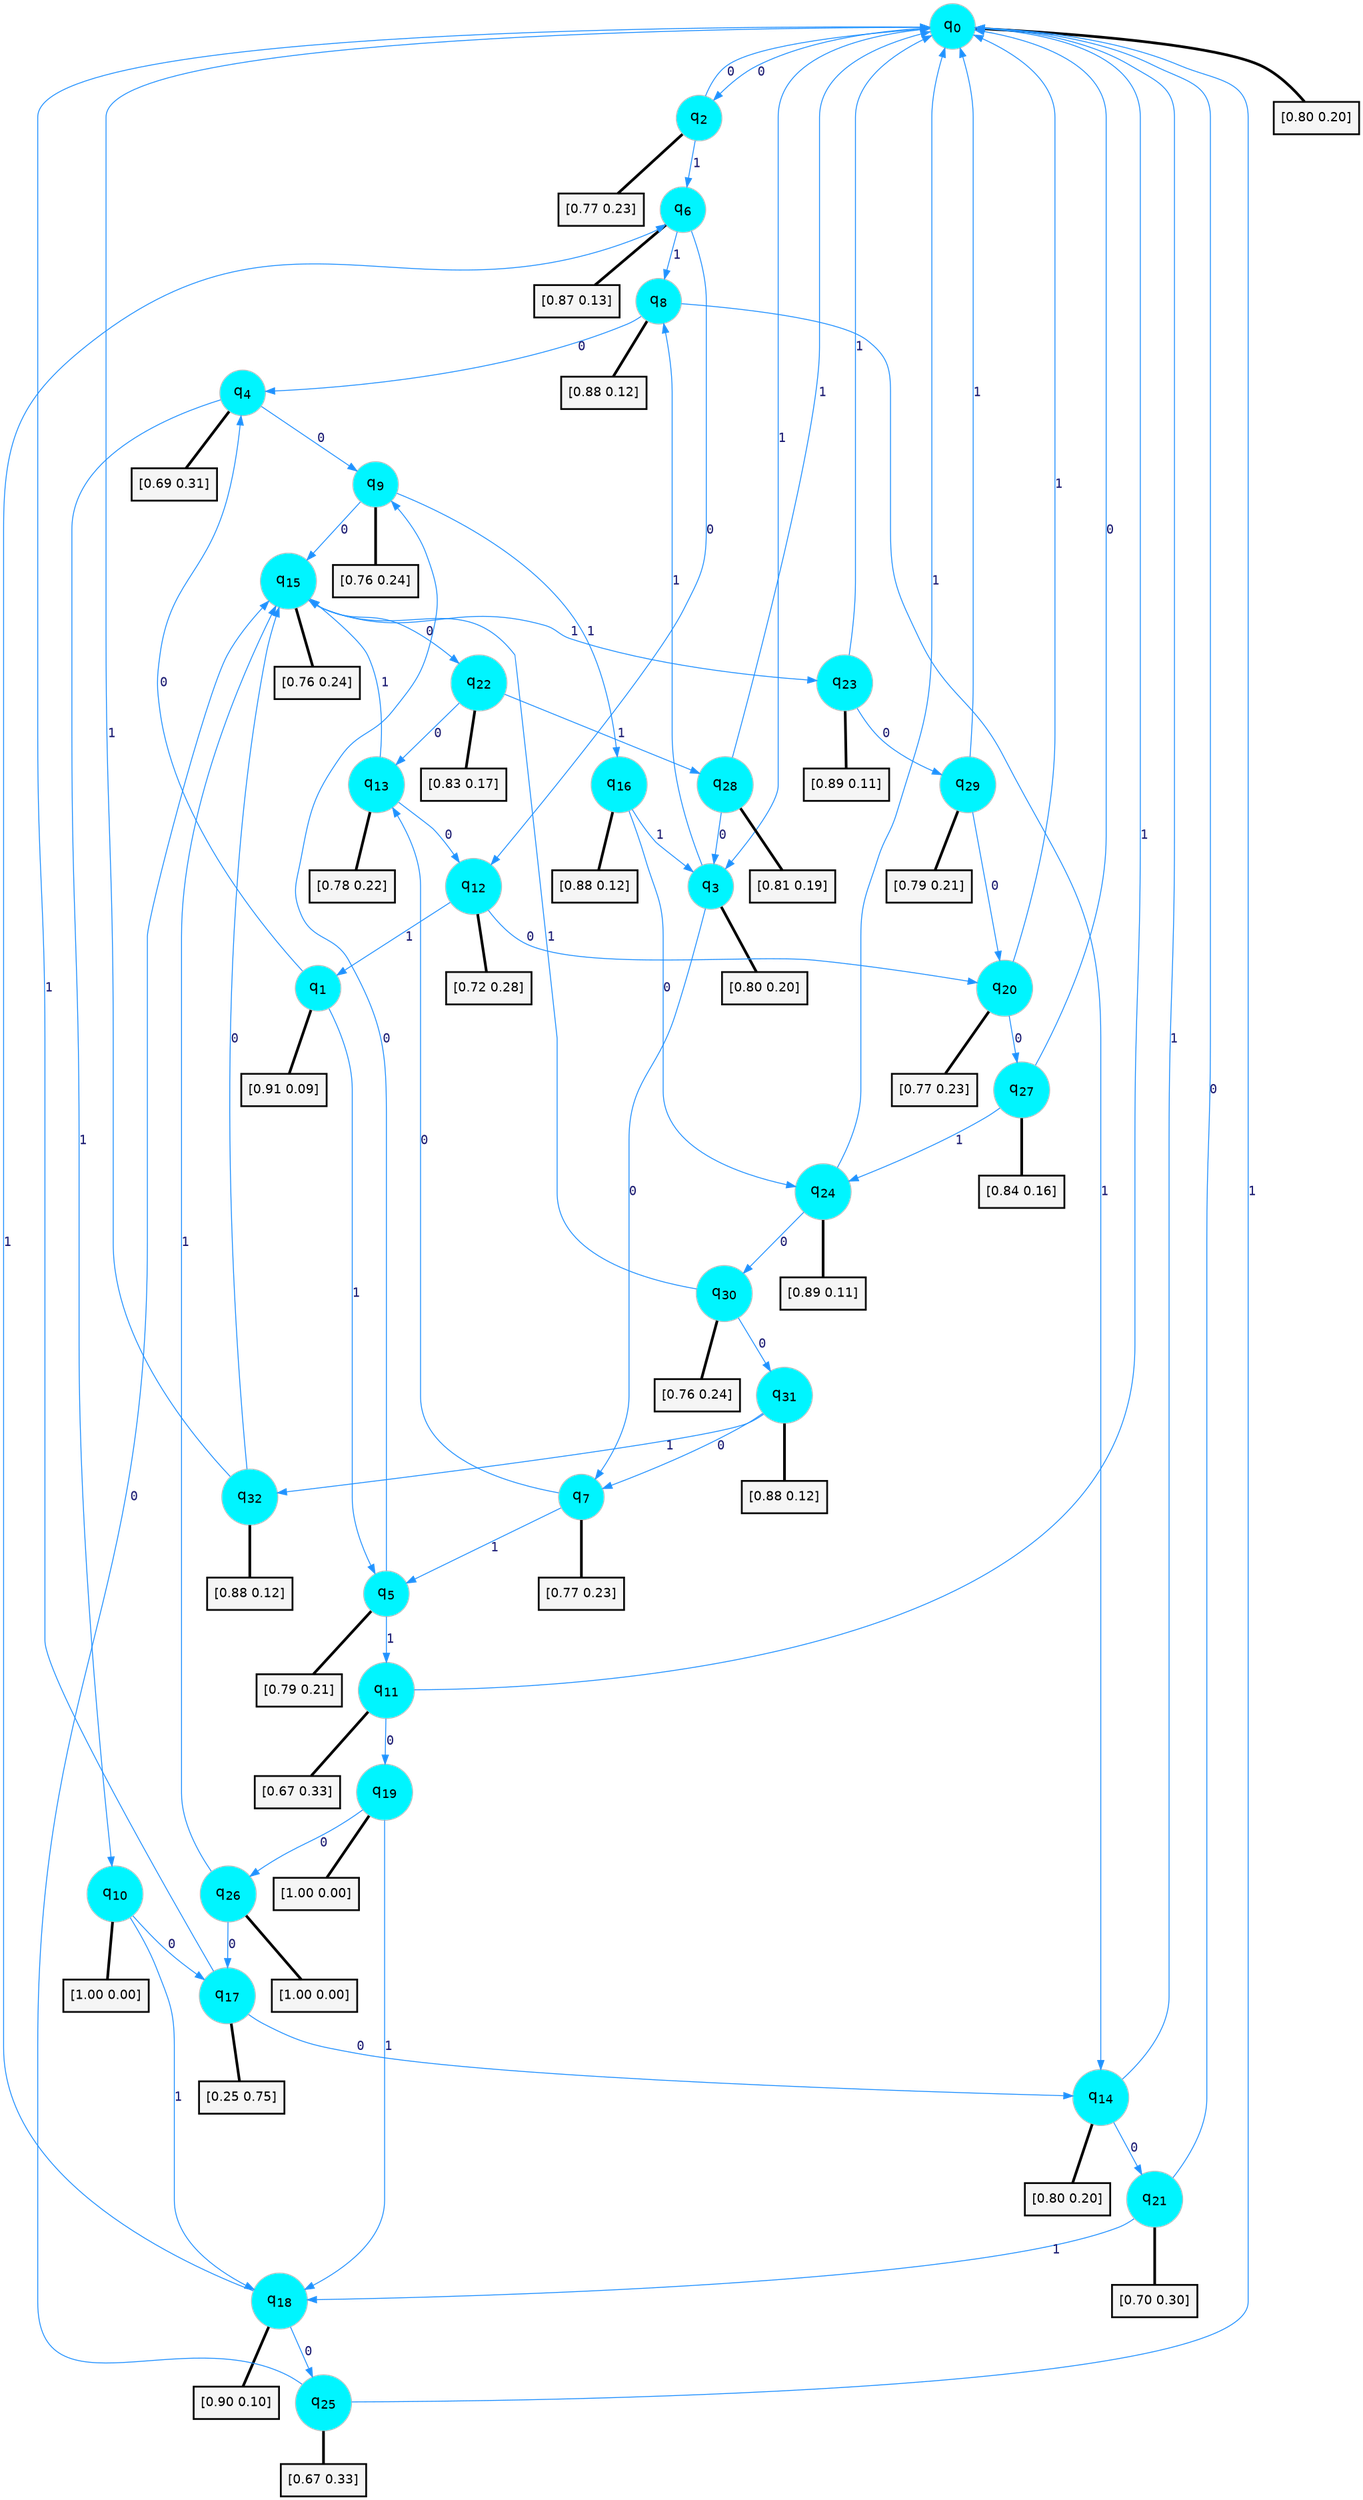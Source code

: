 digraph G {
graph [
bgcolor=transparent, dpi=300, rankdir=TD, size="40,25"];
node [
color=gray, fillcolor=turquoise1, fontcolor=black, fontname=Helvetica, fontsize=16, fontweight=bold, shape=circle, style=filled];
edge [
arrowsize=1, color=dodgerblue1, fontcolor=midnightblue, fontname=courier, fontweight=bold, penwidth=1, style=solid, weight=20];
0[label=<q<SUB>0</SUB>>];
1[label=<q<SUB>1</SUB>>];
2[label=<q<SUB>2</SUB>>];
3[label=<q<SUB>3</SUB>>];
4[label=<q<SUB>4</SUB>>];
5[label=<q<SUB>5</SUB>>];
6[label=<q<SUB>6</SUB>>];
7[label=<q<SUB>7</SUB>>];
8[label=<q<SUB>8</SUB>>];
9[label=<q<SUB>9</SUB>>];
10[label=<q<SUB>10</SUB>>];
11[label=<q<SUB>11</SUB>>];
12[label=<q<SUB>12</SUB>>];
13[label=<q<SUB>13</SUB>>];
14[label=<q<SUB>14</SUB>>];
15[label=<q<SUB>15</SUB>>];
16[label=<q<SUB>16</SUB>>];
17[label=<q<SUB>17</SUB>>];
18[label=<q<SUB>18</SUB>>];
19[label=<q<SUB>19</SUB>>];
20[label=<q<SUB>20</SUB>>];
21[label=<q<SUB>21</SUB>>];
22[label=<q<SUB>22</SUB>>];
23[label=<q<SUB>23</SUB>>];
24[label=<q<SUB>24</SUB>>];
25[label=<q<SUB>25</SUB>>];
26[label=<q<SUB>26</SUB>>];
27[label=<q<SUB>27</SUB>>];
28[label=<q<SUB>28</SUB>>];
29[label=<q<SUB>29</SUB>>];
30[label=<q<SUB>30</SUB>>];
31[label=<q<SUB>31</SUB>>];
32[label=<q<SUB>32</SUB>>];
33[label="[0.80 0.20]", shape=box,fontcolor=black, fontname=Helvetica, fontsize=14, penwidth=2, fillcolor=whitesmoke,color=black];
34[label="[0.91 0.09]", shape=box,fontcolor=black, fontname=Helvetica, fontsize=14, penwidth=2, fillcolor=whitesmoke,color=black];
35[label="[0.77 0.23]", shape=box,fontcolor=black, fontname=Helvetica, fontsize=14, penwidth=2, fillcolor=whitesmoke,color=black];
36[label="[0.80 0.20]", shape=box,fontcolor=black, fontname=Helvetica, fontsize=14, penwidth=2, fillcolor=whitesmoke,color=black];
37[label="[0.69 0.31]", shape=box,fontcolor=black, fontname=Helvetica, fontsize=14, penwidth=2, fillcolor=whitesmoke,color=black];
38[label="[0.79 0.21]", shape=box,fontcolor=black, fontname=Helvetica, fontsize=14, penwidth=2, fillcolor=whitesmoke,color=black];
39[label="[0.87 0.13]", shape=box,fontcolor=black, fontname=Helvetica, fontsize=14, penwidth=2, fillcolor=whitesmoke,color=black];
40[label="[0.77 0.23]", shape=box,fontcolor=black, fontname=Helvetica, fontsize=14, penwidth=2, fillcolor=whitesmoke,color=black];
41[label="[0.88 0.12]", shape=box,fontcolor=black, fontname=Helvetica, fontsize=14, penwidth=2, fillcolor=whitesmoke,color=black];
42[label="[0.76 0.24]", shape=box,fontcolor=black, fontname=Helvetica, fontsize=14, penwidth=2, fillcolor=whitesmoke,color=black];
43[label="[1.00 0.00]", shape=box,fontcolor=black, fontname=Helvetica, fontsize=14, penwidth=2, fillcolor=whitesmoke,color=black];
44[label="[0.67 0.33]", shape=box,fontcolor=black, fontname=Helvetica, fontsize=14, penwidth=2, fillcolor=whitesmoke,color=black];
45[label="[0.72 0.28]", shape=box,fontcolor=black, fontname=Helvetica, fontsize=14, penwidth=2, fillcolor=whitesmoke,color=black];
46[label="[0.78 0.22]", shape=box,fontcolor=black, fontname=Helvetica, fontsize=14, penwidth=2, fillcolor=whitesmoke,color=black];
47[label="[0.80 0.20]", shape=box,fontcolor=black, fontname=Helvetica, fontsize=14, penwidth=2, fillcolor=whitesmoke,color=black];
48[label="[0.76 0.24]", shape=box,fontcolor=black, fontname=Helvetica, fontsize=14, penwidth=2, fillcolor=whitesmoke,color=black];
49[label="[0.88 0.12]", shape=box,fontcolor=black, fontname=Helvetica, fontsize=14, penwidth=2, fillcolor=whitesmoke,color=black];
50[label="[0.25 0.75]", shape=box,fontcolor=black, fontname=Helvetica, fontsize=14, penwidth=2, fillcolor=whitesmoke,color=black];
51[label="[0.90 0.10]", shape=box,fontcolor=black, fontname=Helvetica, fontsize=14, penwidth=2, fillcolor=whitesmoke,color=black];
52[label="[1.00 0.00]", shape=box,fontcolor=black, fontname=Helvetica, fontsize=14, penwidth=2, fillcolor=whitesmoke,color=black];
53[label="[0.77 0.23]", shape=box,fontcolor=black, fontname=Helvetica, fontsize=14, penwidth=2, fillcolor=whitesmoke,color=black];
54[label="[0.70 0.30]", shape=box,fontcolor=black, fontname=Helvetica, fontsize=14, penwidth=2, fillcolor=whitesmoke,color=black];
55[label="[0.83 0.17]", shape=box,fontcolor=black, fontname=Helvetica, fontsize=14, penwidth=2, fillcolor=whitesmoke,color=black];
56[label="[0.89 0.11]", shape=box,fontcolor=black, fontname=Helvetica, fontsize=14, penwidth=2, fillcolor=whitesmoke,color=black];
57[label="[0.89 0.11]", shape=box,fontcolor=black, fontname=Helvetica, fontsize=14, penwidth=2, fillcolor=whitesmoke,color=black];
58[label="[0.67 0.33]", shape=box,fontcolor=black, fontname=Helvetica, fontsize=14, penwidth=2, fillcolor=whitesmoke,color=black];
59[label="[1.00 0.00]", shape=box,fontcolor=black, fontname=Helvetica, fontsize=14, penwidth=2, fillcolor=whitesmoke,color=black];
60[label="[0.84 0.16]", shape=box,fontcolor=black, fontname=Helvetica, fontsize=14, penwidth=2, fillcolor=whitesmoke,color=black];
61[label="[0.81 0.19]", shape=box,fontcolor=black, fontname=Helvetica, fontsize=14, penwidth=2, fillcolor=whitesmoke,color=black];
62[label="[0.79 0.21]", shape=box,fontcolor=black, fontname=Helvetica, fontsize=14, penwidth=2, fillcolor=whitesmoke,color=black];
63[label="[0.76 0.24]", shape=box,fontcolor=black, fontname=Helvetica, fontsize=14, penwidth=2, fillcolor=whitesmoke,color=black];
64[label="[0.88 0.12]", shape=box,fontcolor=black, fontname=Helvetica, fontsize=14, penwidth=2, fillcolor=whitesmoke,color=black];
65[label="[0.88 0.12]", shape=box,fontcolor=black, fontname=Helvetica, fontsize=14, penwidth=2, fillcolor=whitesmoke,color=black];
0->2 [label=0];
0->3 [label=1];
0->33 [arrowhead=none, penwidth=3,color=black];
1->4 [label=0];
1->5 [label=1];
1->34 [arrowhead=none, penwidth=3,color=black];
2->0 [label=0];
2->6 [label=1];
2->35 [arrowhead=none, penwidth=3,color=black];
3->7 [label=0];
3->8 [label=1];
3->36 [arrowhead=none, penwidth=3,color=black];
4->9 [label=0];
4->10 [label=1];
4->37 [arrowhead=none, penwidth=3,color=black];
5->9 [label=0];
5->11 [label=1];
5->38 [arrowhead=none, penwidth=3,color=black];
6->12 [label=0];
6->8 [label=1];
6->39 [arrowhead=none, penwidth=3,color=black];
7->13 [label=0];
7->5 [label=1];
7->40 [arrowhead=none, penwidth=3,color=black];
8->4 [label=0];
8->14 [label=1];
8->41 [arrowhead=none, penwidth=3,color=black];
9->15 [label=0];
9->16 [label=1];
9->42 [arrowhead=none, penwidth=3,color=black];
10->17 [label=0];
10->18 [label=1];
10->43 [arrowhead=none, penwidth=3,color=black];
11->19 [label=0];
11->0 [label=1];
11->44 [arrowhead=none, penwidth=3,color=black];
12->20 [label=0];
12->1 [label=1];
12->45 [arrowhead=none, penwidth=3,color=black];
13->12 [label=0];
13->15 [label=1];
13->46 [arrowhead=none, penwidth=3,color=black];
14->21 [label=0];
14->0 [label=1];
14->47 [arrowhead=none, penwidth=3,color=black];
15->22 [label=0];
15->23 [label=1];
15->48 [arrowhead=none, penwidth=3,color=black];
16->24 [label=0];
16->3 [label=1];
16->49 [arrowhead=none, penwidth=3,color=black];
17->14 [label=0];
17->0 [label=1];
17->50 [arrowhead=none, penwidth=3,color=black];
18->25 [label=0];
18->6 [label=1];
18->51 [arrowhead=none, penwidth=3,color=black];
19->26 [label=0];
19->18 [label=1];
19->52 [arrowhead=none, penwidth=3,color=black];
20->27 [label=0];
20->0 [label=1];
20->53 [arrowhead=none, penwidth=3,color=black];
21->0 [label=0];
21->18 [label=1];
21->54 [arrowhead=none, penwidth=3,color=black];
22->13 [label=0];
22->28 [label=1];
22->55 [arrowhead=none, penwidth=3,color=black];
23->29 [label=0];
23->0 [label=1];
23->56 [arrowhead=none, penwidth=3,color=black];
24->30 [label=0];
24->0 [label=1];
24->57 [arrowhead=none, penwidth=3,color=black];
25->15 [label=0];
25->0 [label=1];
25->58 [arrowhead=none, penwidth=3,color=black];
26->17 [label=0];
26->15 [label=1];
26->59 [arrowhead=none, penwidth=3,color=black];
27->0 [label=0];
27->24 [label=1];
27->60 [arrowhead=none, penwidth=3,color=black];
28->3 [label=0];
28->0 [label=1];
28->61 [arrowhead=none, penwidth=3,color=black];
29->20 [label=0];
29->0 [label=1];
29->62 [arrowhead=none, penwidth=3,color=black];
30->31 [label=0];
30->15 [label=1];
30->63 [arrowhead=none, penwidth=3,color=black];
31->7 [label=0];
31->32 [label=1];
31->64 [arrowhead=none, penwidth=3,color=black];
32->15 [label=0];
32->0 [label=1];
32->65 [arrowhead=none, penwidth=3,color=black];
}
